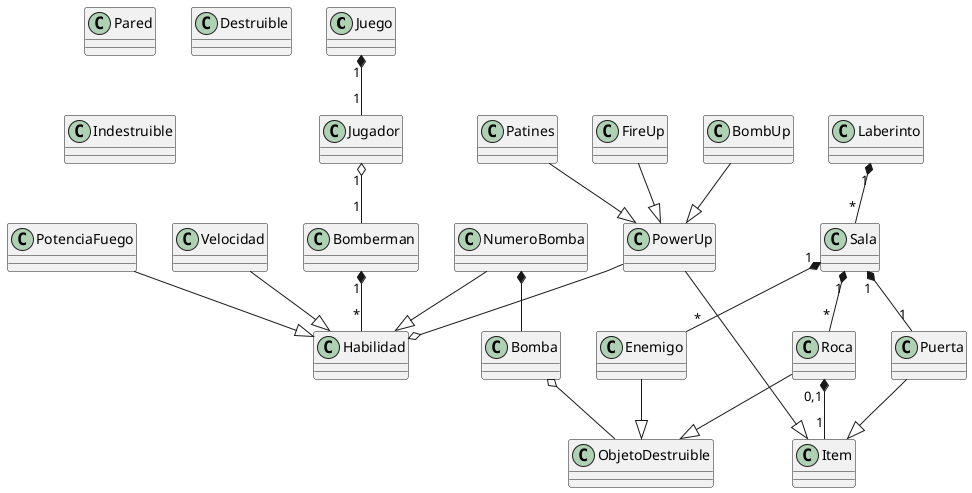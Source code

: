 @startuml Bomberman

class Juego
class Jugador

class Habilidad
class PotenciaFuego
class Velocidad
class NumeroBomba
class Bomberman
class Enemigo 

class Sala
class Laberinto
class Puerta
class Roca
class Pared

class Bomba
class PowerUp
class Patines
class FireUp
class BombUp
class Item
class Destruible
class Indestruible

Laberinto "1" *-- "*" Sala
Sala "1" *-- "1" Puerta
Sala "1" *-- "*" Roca
Sala "1" *-- "*" Enemigo
Roca "0,1" *-- "1" Item
Puerta --|> Item
PowerUp --|> Item
Roca --|> ObjetoDestruible

Juego "1" *-- "1" Jugador
Jugador "1" o-- "1" Bomberman
Bomberman "1" *-- "*" Habilidad
Enemigo --|> ObjetoDestruible


BombUp --|> PowerUp
FireUp --|> PowerUp
Patines --|> PowerUp

PotenciaFuego --|> Habilidad
Velocidad --|> Habilidad
NumeroBomba --|> Habilidad

PowerUp --o Habilidad  

NumeroBomba *-- Bomba
Bomba o-- ObjetoDestruible



@enduml